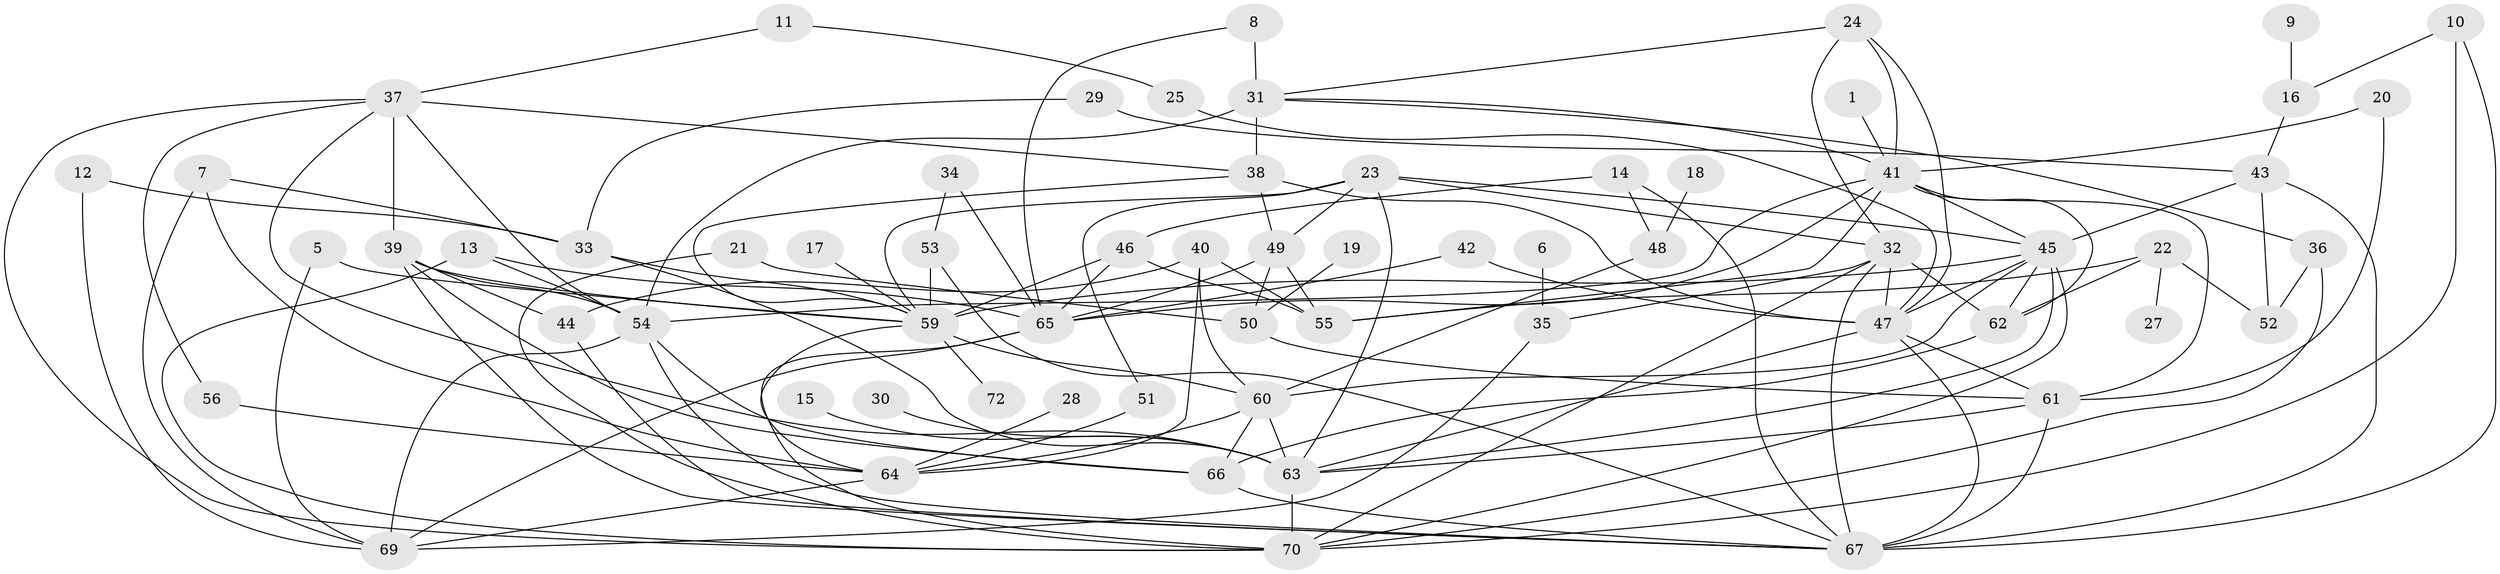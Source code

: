 // original degree distribution, {4: 0.1527777777777778, 3: 0.22916666666666666, 1: 0.13194444444444445, 2: 0.2361111111111111, 0: 0.04861111111111111, 5: 0.14583333333333334, 6: 0.034722222222222224, 7: 0.020833333333333332}
// Generated by graph-tools (version 1.1) at 2025/49/03/09/25 03:49:11]
// undirected, 64 vertices, 135 edges
graph export_dot {
graph [start="1"]
  node [color=gray90,style=filled];
  1;
  5;
  6;
  7;
  8;
  9;
  10;
  11;
  12;
  13;
  14;
  15;
  16;
  17;
  18;
  19;
  20;
  21;
  22;
  23;
  24;
  25;
  27;
  28;
  29;
  30;
  31;
  32;
  33;
  34;
  35;
  36;
  37;
  38;
  39;
  40;
  41;
  42;
  43;
  44;
  45;
  46;
  47;
  48;
  49;
  50;
  51;
  52;
  53;
  54;
  55;
  56;
  59;
  60;
  61;
  62;
  63;
  64;
  65;
  66;
  67;
  69;
  70;
  72;
  1 -- 41 [weight=1.0];
  5 -- 59 [weight=1.0];
  5 -- 69 [weight=1.0];
  6 -- 35 [weight=1.0];
  7 -- 33 [weight=1.0];
  7 -- 64 [weight=1.0];
  7 -- 69 [weight=1.0];
  8 -- 31 [weight=1.0];
  8 -- 65 [weight=1.0];
  9 -- 16 [weight=1.0];
  10 -- 16 [weight=1.0];
  10 -- 67 [weight=1.0];
  10 -- 70 [weight=1.0];
  11 -- 25 [weight=1.0];
  11 -- 37 [weight=1.0];
  12 -- 33 [weight=1.0];
  12 -- 69 [weight=1.0];
  13 -- 54 [weight=1.0];
  13 -- 65 [weight=1.0];
  13 -- 70 [weight=1.0];
  14 -- 46 [weight=1.0];
  14 -- 48 [weight=1.0];
  14 -- 67 [weight=1.0];
  15 -- 63 [weight=1.0];
  16 -- 43 [weight=1.0];
  17 -- 59 [weight=1.0];
  18 -- 48 [weight=1.0];
  19 -- 50 [weight=1.0];
  20 -- 41 [weight=1.0];
  20 -- 61 [weight=1.0];
  21 -- 50 [weight=1.0];
  21 -- 70 [weight=1.0];
  22 -- 27 [weight=1.0];
  22 -- 52 [weight=1.0];
  22 -- 55 [weight=1.0];
  22 -- 62 [weight=1.0];
  23 -- 32 [weight=1.0];
  23 -- 45 [weight=1.0];
  23 -- 49 [weight=1.0];
  23 -- 51 [weight=1.0];
  23 -- 59 [weight=1.0];
  23 -- 63 [weight=1.0];
  24 -- 31 [weight=1.0];
  24 -- 32 [weight=1.0];
  24 -- 41 [weight=1.0];
  24 -- 47 [weight=1.0];
  25 -- 47 [weight=1.0];
  28 -- 64 [weight=1.0];
  29 -- 33 [weight=1.0];
  29 -- 43 [weight=1.0];
  30 -- 63 [weight=1.0];
  31 -- 36 [weight=1.0];
  31 -- 38 [weight=1.0];
  31 -- 41 [weight=1.0];
  31 -- 54 [weight=2.0];
  32 -- 35 [weight=1.0];
  32 -- 47 [weight=1.0];
  32 -- 62 [weight=1.0];
  32 -- 67 [weight=1.0];
  32 -- 70 [weight=1.0];
  33 -- 59 [weight=1.0];
  33 -- 63 [weight=1.0];
  34 -- 53 [weight=1.0];
  34 -- 65 [weight=1.0];
  35 -- 69 [weight=1.0];
  36 -- 52 [weight=1.0];
  36 -- 70 [weight=1.0];
  37 -- 38 [weight=1.0];
  37 -- 39 [weight=1.0];
  37 -- 54 [weight=1.0];
  37 -- 56 [weight=1.0];
  37 -- 63 [weight=1.0];
  37 -- 70 [weight=1.0];
  38 -- 47 [weight=1.0];
  38 -- 49 [weight=1.0];
  38 -- 59 [weight=1.0];
  39 -- 44 [weight=1.0];
  39 -- 54 [weight=1.0];
  39 -- 59 [weight=1.0];
  39 -- 66 [weight=1.0];
  39 -- 67 [weight=1.0];
  40 -- 44 [weight=1.0];
  40 -- 55 [weight=1.0];
  40 -- 60 [weight=1.0];
  40 -- 64 [weight=1.0];
  41 -- 45 [weight=1.0];
  41 -- 54 [weight=1.0];
  41 -- 55 [weight=1.0];
  41 -- 61 [weight=1.0];
  41 -- 62 [weight=1.0];
  41 -- 65 [weight=1.0];
  42 -- 47 [weight=1.0];
  42 -- 65 [weight=1.0];
  43 -- 45 [weight=1.0];
  43 -- 52 [weight=1.0];
  43 -- 67 [weight=1.0];
  44 -- 67 [weight=1.0];
  45 -- 47 [weight=2.0];
  45 -- 59 [weight=1.0];
  45 -- 60 [weight=1.0];
  45 -- 62 [weight=2.0];
  45 -- 63 [weight=1.0];
  45 -- 70 [weight=1.0];
  46 -- 55 [weight=1.0];
  46 -- 59 [weight=2.0];
  46 -- 65 [weight=1.0];
  47 -- 61 [weight=1.0];
  47 -- 63 [weight=1.0];
  47 -- 67 [weight=2.0];
  48 -- 60 [weight=1.0];
  49 -- 50 [weight=1.0];
  49 -- 55 [weight=1.0];
  49 -- 65 [weight=1.0];
  50 -- 61 [weight=1.0];
  51 -- 64 [weight=1.0];
  53 -- 59 [weight=1.0];
  53 -- 67 [weight=1.0];
  54 -- 66 [weight=1.0];
  54 -- 67 [weight=1.0];
  54 -- 69 [weight=1.0];
  56 -- 64 [weight=1.0];
  59 -- 60 [weight=1.0];
  59 -- 64 [weight=1.0];
  59 -- 72 [weight=1.0];
  60 -- 63 [weight=1.0];
  60 -- 64 [weight=1.0];
  60 -- 66 [weight=1.0];
  61 -- 63 [weight=1.0];
  61 -- 67 [weight=1.0];
  62 -- 66 [weight=1.0];
  63 -- 70 [weight=1.0];
  64 -- 69 [weight=1.0];
  65 -- 69 [weight=1.0];
  65 -- 70 [weight=1.0];
  66 -- 67 [weight=1.0];
}
